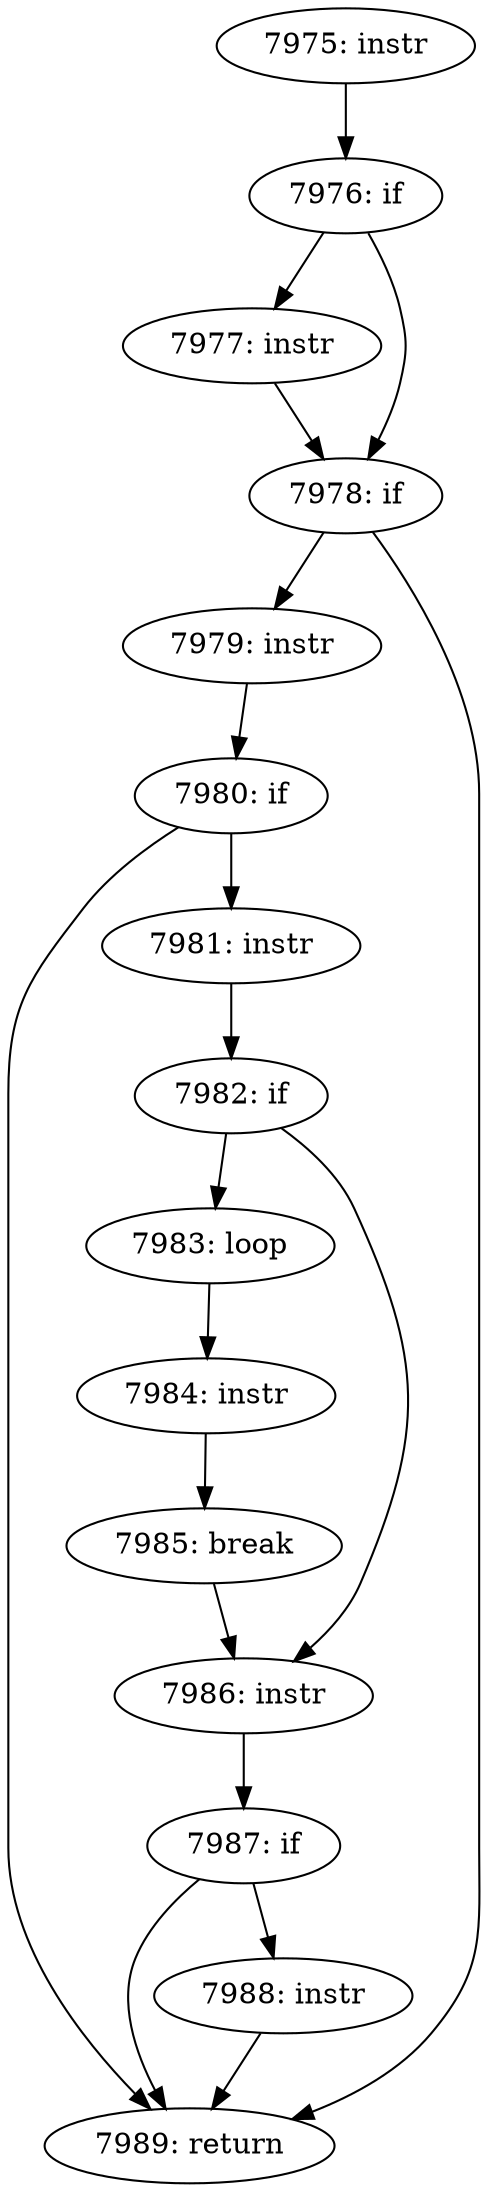 digraph CFG_tcp_urg {
7975 [label="7975: instr"]
	7975 -> 7976
7976 [label="7976: if"]
	7976 -> 7977
	7976 -> 7978
7977 [label="7977: instr"]
	7977 -> 7978
7978 [label="7978: if"]
	7978 -> 7979
	7978 -> 7989
7979 [label="7979: instr"]
	7979 -> 7980
7980 [label="7980: if"]
	7980 -> 7981
	7980 -> 7989
7981 [label="7981: instr"]
	7981 -> 7982
7982 [label="7982: if"]
	7982 -> 7983
	7982 -> 7986
7983 [label="7983: loop"]
	7983 -> 7984
7984 [label="7984: instr"]
	7984 -> 7985
7985 [label="7985: break"]
	7985 -> 7986
7986 [label="7986: instr"]
	7986 -> 7987
7987 [label="7987: if"]
	7987 -> 7989
	7987 -> 7988
7988 [label="7988: instr"]
	7988 -> 7989
7989 [label="7989: return"]
	
}
